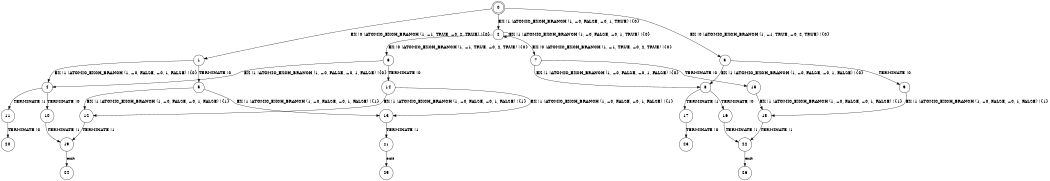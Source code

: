 digraph BCG {
size = "7, 10.5";
center = TRUE;
node [shape = circle];
0 [peripheries = 2];
0 -> 1 [label = "EX !0 !ATOMIC_EXCH_BRANCH (1, +1, TRUE, +0, 2, TRUE) !{0}"];
0 -> 2 [label = "EX !1 !ATOMIC_EXCH_BRANCH (1, +0, FALSE, +0, 1, TRUE) !{0}"];
0 -> 3 [label = "EX !0 !ATOMIC_EXCH_BRANCH (1, +1, TRUE, +0, 2, TRUE) !{0}"];
1 -> 4 [label = "EX !1 !ATOMIC_EXCH_BRANCH (1, +0, FALSE, +0, 1, FALSE) !{0}"];
1 -> 5 [label = "TERMINATE !0"];
2 -> 2 [label = "EX !1 !ATOMIC_EXCH_BRANCH (1, +0, FALSE, +0, 1, TRUE) !{0}"];
2 -> 6 [label = "EX !0 !ATOMIC_EXCH_BRANCH (1, +1, TRUE, +0, 2, TRUE) !{0}"];
2 -> 7 [label = "EX !0 !ATOMIC_EXCH_BRANCH (1, +1, TRUE, +0, 2, TRUE) !{0}"];
3 -> 8 [label = "EX !1 !ATOMIC_EXCH_BRANCH (1, +0, FALSE, +0, 1, FALSE) !{0}"];
3 -> 9 [label = "TERMINATE !0"];
4 -> 10 [label = "TERMINATE !0"];
4 -> 11 [label = "TERMINATE !1"];
5 -> 12 [label = "EX !1 !ATOMIC_EXCH_BRANCH (1, +0, FALSE, +0, 1, FALSE) !{1}"];
5 -> 13 [label = "EX !1 !ATOMIC_EXCH_BRANCH (1, +0, FALSE, +0, 1, FALSE) !{1}"];
6 -> 4 [label = "EX !1 !ATOMIC_EXCH_BRANCH (1, +0, FALSE, +0, 1, FALSE) !{0}"];
6 -> 14 [label = "TERMINATE !0"];
7 -> 8 [label = "EX !1 !ATOMIC_EXCH_BRANCH (1, +0, FALSE, +0, 1, FALSE) !{0}"];
7 -> 15 [label = "TERMINATE !0"];
8 -> 16 [label = "TERMINATE !0"];
8 -> 17 [label = "TERMINATE !1"];
9 -> 18 [label = "EX !1 !ATOMIC_EXCH_BRANCH (1, +0, FALSE, +0, 1, FALSE) !{1}"];
10 -> 19 [label = "TERMINATE !1"];
11 -> 20 [label = "TERMINATE !0"];
12 -> 19 [label = "TERMINATE !1"];
13 -> 21 [label = "TERMINATE !1"];
14 -> 12 [label = "EX !1 !ATOMIC_EXCH_BRANCH (1, +0, FALSE, +0, 1, FALSE) !{1}"];
14 -> 13 [label = "EX !1 !ATOMIC_EXCH_BRANCH (1, +0, FALSE, +0, 1, FALSE) !{1}"];
15 -> 18 [label = "EX !1 !ATOMIC_EXCH_BRANCH (1, +0, FALSE, +0, 1, FALSE) !{1}"];
16 -> 22 [label = "TERMINATE !1"];
17 -> 23 [label = "TERMINATE !0"];
18 -> 22 [label = "TERMINATE !1"];
19 -> 24 [label = "exit"];
21 -> 25 [label = "exit"];
22 -> 26 [label = "exit"];
}

